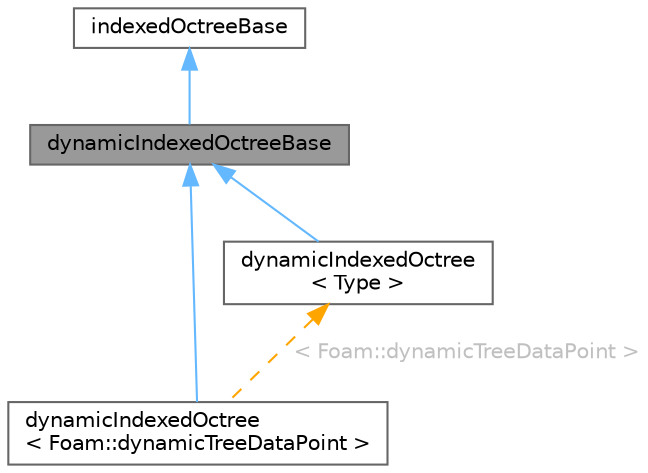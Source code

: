digraph "dynamicIndexedOctreeBase"
{
 // LATEX_PDF_SIZE
  bgcolor="transparent";
  edge [fontname=Helvetica,fontsize=10,labelfontname=Helvetica,labelfontsize=10];
  node [fontname=Helvetica,fontsize=10,shape=box,height=0.2,width=0.4];
  Node1 [id="Node000001",label="dynamicIndexedOctreeBase",height=0.2,width=0.4,color="gray40", fillcolor="grey60", style="filled", fontcolor="black",tooltip=" "];
  Node2 -> Node1 [id="edge1_Node000001_Node000002",dir="back",color="steelblue1",style="solid",tooltip=" "];
  Node2 [id="Node000002",label="indexedOctreeBase",height=0.2,width=0.4,color="gray40", fillcolor="white", style="filled",URL="$classFoam_1_1indexedOctreeBase.html",tooltip=" "];
  Node1 -> Node3 [id="edge2_Node000001_Node000003",dir="back",color="steelblue1",style="solid",tooltip=" "];
  Node3 [id="Node000003",label="dynamicIndexedOctree\l\< Foam::dynamicTreeDataPoint \>",height=0.2,width=0.4,color="gray40", fillcolor="white", style="filled",URL="$classFoam_1_1dynamicIndexedOctree.html",tooltip=" "];
  Node1 -> Node4 [id="edge3_Node000001_Node000004",dir="back",color="steelblue1",style="solid",tooltip=" "];
  Node4 [id="Node000004",label="dynamicIndexedOctree\l\< Type \>",height=0.2,width=0.4,color="gray40", fillcolor="white", style="filled",URL="$classFoam_1_1dynamicIndexedOctree.html",tooltip="Non-pointer based hierarchical recursive searching. Storage is dynamic, so elements can be deleted."];
  Node4 -> Node3 [id="edge4_Node000004_Node000003",dir="back",color="orange",style="dashed",tooltip=" ",label=" \< Foam::dynamicTreeDataPoint \>",fontcolor="grey" ];
}
